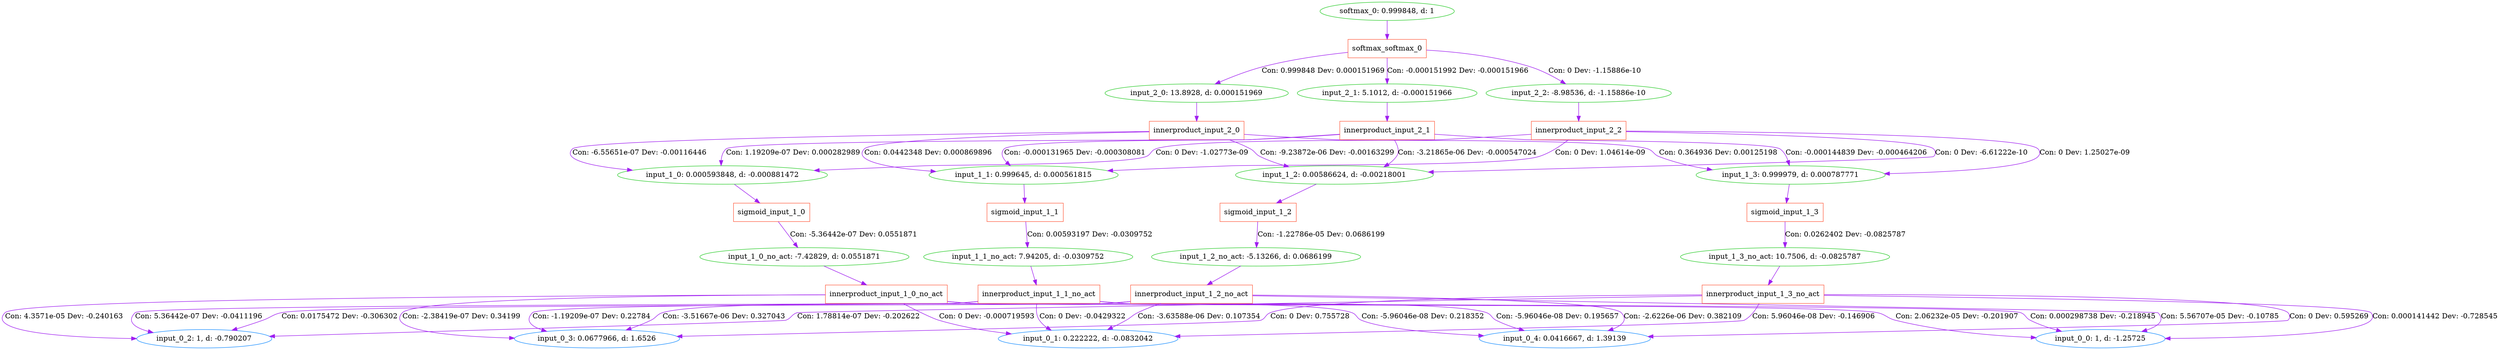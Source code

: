 digraph G {
0 [label="softmax_0: 0.999848, d: 1", shape=oval, color=limegreen];
1 [label="softmax_softmax_0", shape=box, color=tomato];
2 [label="input_2_0: 13.8928, d: 0.000151969", shape=oval, color=limegreen];
3 [label="innerproduct_input_2_0", shape=box, color=tomato];
4 [label="input_1_0: 0.000593848, d: -0.000881472", shape=oval, color=limegreen];
5 [label="sigmoid_input_1_0", shape=box, color=tomato];
6 [label="input_1_0_no_act: -7.42829, d: 0.0551871", shape=oval, color=limegreen];
7 [label="innerproduct_input_1_0_no_act", shape=box, color=tomato];
8 [label="input_0_0: 1, d: -1.25725", shape=oval, color=dodgerblue];
9 [label="input_0_1: 0.222222, d: -0.0832042", shape=oval, color=dodgerblue];
10 [label="input_0_2: 1, d: -0.790207", shape=oval, color=dodgerblue];
11 [label="input_0_3: 0.0677966, d: 1.6526", shape=oval, color=dodgerblue];
12 [label="input_0_4: 0.0416667, d: 1.39139", shape=oval, color=dodgerblue];
13 [label="input_1_1: 0.999645, d: 0.000561815", shape=oval, color=limegreen];
14 [label="sigmoid_input_1_1", shape=box, color=tomato];
15 [label="input_1_1_no_act: 7.94205, d: -0.0309752", shape=oval, color=limegreen];
16 [label="innerproduct_input_1_1_no_act", shape=box, color=tomato];
17 [label="input_1_2: 0.00586624, d: -0.00218001", shape=oval, color=limegreen];
18 [label="sigmoid_input_1_2", shape=box, color=tomato];
19 [label="input_1_2_no_act: -5.13266, d: 0.0686199", shape=oval, color=limegreen];
20 [label="innerproduct_input_1_2_no_act", shape=box, color=tomato];
21 [label="input_1_3: 0.999979, d: 0.000787771", shape=oval, color=limegreen];
22 [label="sigmoid_input_1_3", shape=box, color=tomato];
23 [label="input_1_3_no_act: 10.7506, d: -0.0825787", shape=oval, color=limegreen];
24 [label="innerproduct_input_1_3_no_act", shape=box, color=tomato];
25 [label="input_2_1: 5.1012, d: -0.000151966", shape=oval, color=limegreen];
26 [label="innerproduct_input_2_1", shape=box, color=tomato];
27 [label="input_2_2: -8.98536, d: -1.15886e-10", shape=oval, color=limegreen];
28 [label="innerproduct_input_2_2", shape=box, color=tomato];
0->1  [color=purple]
 [label=""];
2->3  [color=purple]
 [label=""];
4->5  [color=purple]
 [label=""];
6->7  [color=purple]
 [label=""];
13->14  [color=purple]
 [label=""];
15->16  [color=purple]
 [label=""];
17->18  [color=purple]
 [label=""];
19->20  [color=purple]
 [label=""];
21->22  [color=purple]
 [label=""];
23->24  [color=purple]
 [label=""];
25->26  [color=purple]
 [label=""];
27->28  [color=purple]
 [label=""];
1->2  [color=purple]
 [label="Con: 0.999848 Dev: 0.000151969"];
3->4  [color=purple]
 [label="Con: -6.55651e-07 Dev: -0.00116446"];
5->6  [color=purple]
 [label="Con: -5.36442e-07 Dev: 0.0551871"];
7->8  [color=purple]
 [label="Con: 2.06232e-05 Dev: -0.201907"];
7->9  [color=purple]
 [label="Con: 0 Dev: -0.000719593"];
7->10  [color=purple]
 [label="Con: 4.3571e-05 Dev: -0.240163"];
7->11  [color=purple]
 [label="Con: -2.38419e-07 Dev: 0.34199"];
7->12  [color=purple]
 [label="Con: -5.96046e-08 Dev: 0.218352"];
3->13  [color=purple]
 [label="Con: 0.0442348 Dev: 0.000869896"];
14->15  [color=purple]
 [label="Con: 0.00593197 Dev: -0.0309752"];
16->8  [color=purple]
 [label="Con: 0.000298738 Dev: -0.218945"];
16->9  [color=purple]
 [label="Con: 0 Dev: -0.0429322"];
16->10  [color=purple]
 [label="Con: 5.36442e-07 Dev: -0.0411196"];
16->11  [color=purple]
 [label="Con: -1.19209e-07 Dev: 0.22784"];
16->12  [color=purple]
 [label="Con: -5.96046e-08 Dev: 0.195657"];
3->17  [color=purple]
 [label="Con: -9.23872e-06 Dev: -0.00163299"];
18->19  [color=purple]
 [label="Con: -1.22786e-05 Dev: 0.0686199"];
20->8  [color=purple]
 [label="Con: 5.56707e-05 Dev: -0.10785"];
20->9  [color=purple]
 [label="Con: -3.63588e-06 Dev: 0.107354"];
20->10  [color=purple]
 [label="Con: 0.0175472 Dev: -0.306302"];
20->11  [color=purple]
 [label="Con: -3.51667e-06 Dev: 0.327043"];
20->12  [color=purple]
 [label="Con: -2.6226e-06 Dev: 0.382109"];
3->21  [color=purple]
 [label="Con: 0.364936 Dev: 0.00125198"];
22->23  [color=purple]
 [label="Con: 0.0262402 Dev: -0.0825787"];
24->8  [color=purple]
 [label="Con: 0.000141442 Dev: -0.728545"];
24->9  [color=purple]
 [label="Con: 5.96046e-08 Dev: -0.146906"];
24->10  [color=purple]
 [label="Con: 1.78814e-07 Dev: -0.202622"];
24->11  [color=purple]
 [label="Con: 0 Dev: 0.755728"];
24->12  [color=purple]
 [label="Con: 0 Dev: 0.595269"];
1->25  [color=purple]
 [label="Con: -0.000151992 Dev: -0.000151966"];
26->4  [color=purple]
 [label="Con: 1.19209e-07 Dev: 0.000282989"];
26->13  [color=purple]
 [label="Con: -0.000131965 Dev: -0.000308081"];
26->17  [color=purple]
 [label="Con: -3.21865e-06 Dev: -0.000547024"];
26->21  [color=purple]
 [label="Con: -0.000144839 Dev: -0.000464206"];
1->27  [color=purple]
 [label="Con: 0 Dev: -1.15886e-10"];
28->4  [color=purple]
 [label="Con: 0 Dev: -1.02773e-09"];
28->13  [color=purple]
 [label="Con: 0 Dev: 1.04614e-09"];
28->17  [color=purple]
 [label="Con: 0 Dev: -6.61222e-10"];
28->21  [color=purple]
 [label="Con: 0 Dev: 1.25027e-09"];
}

